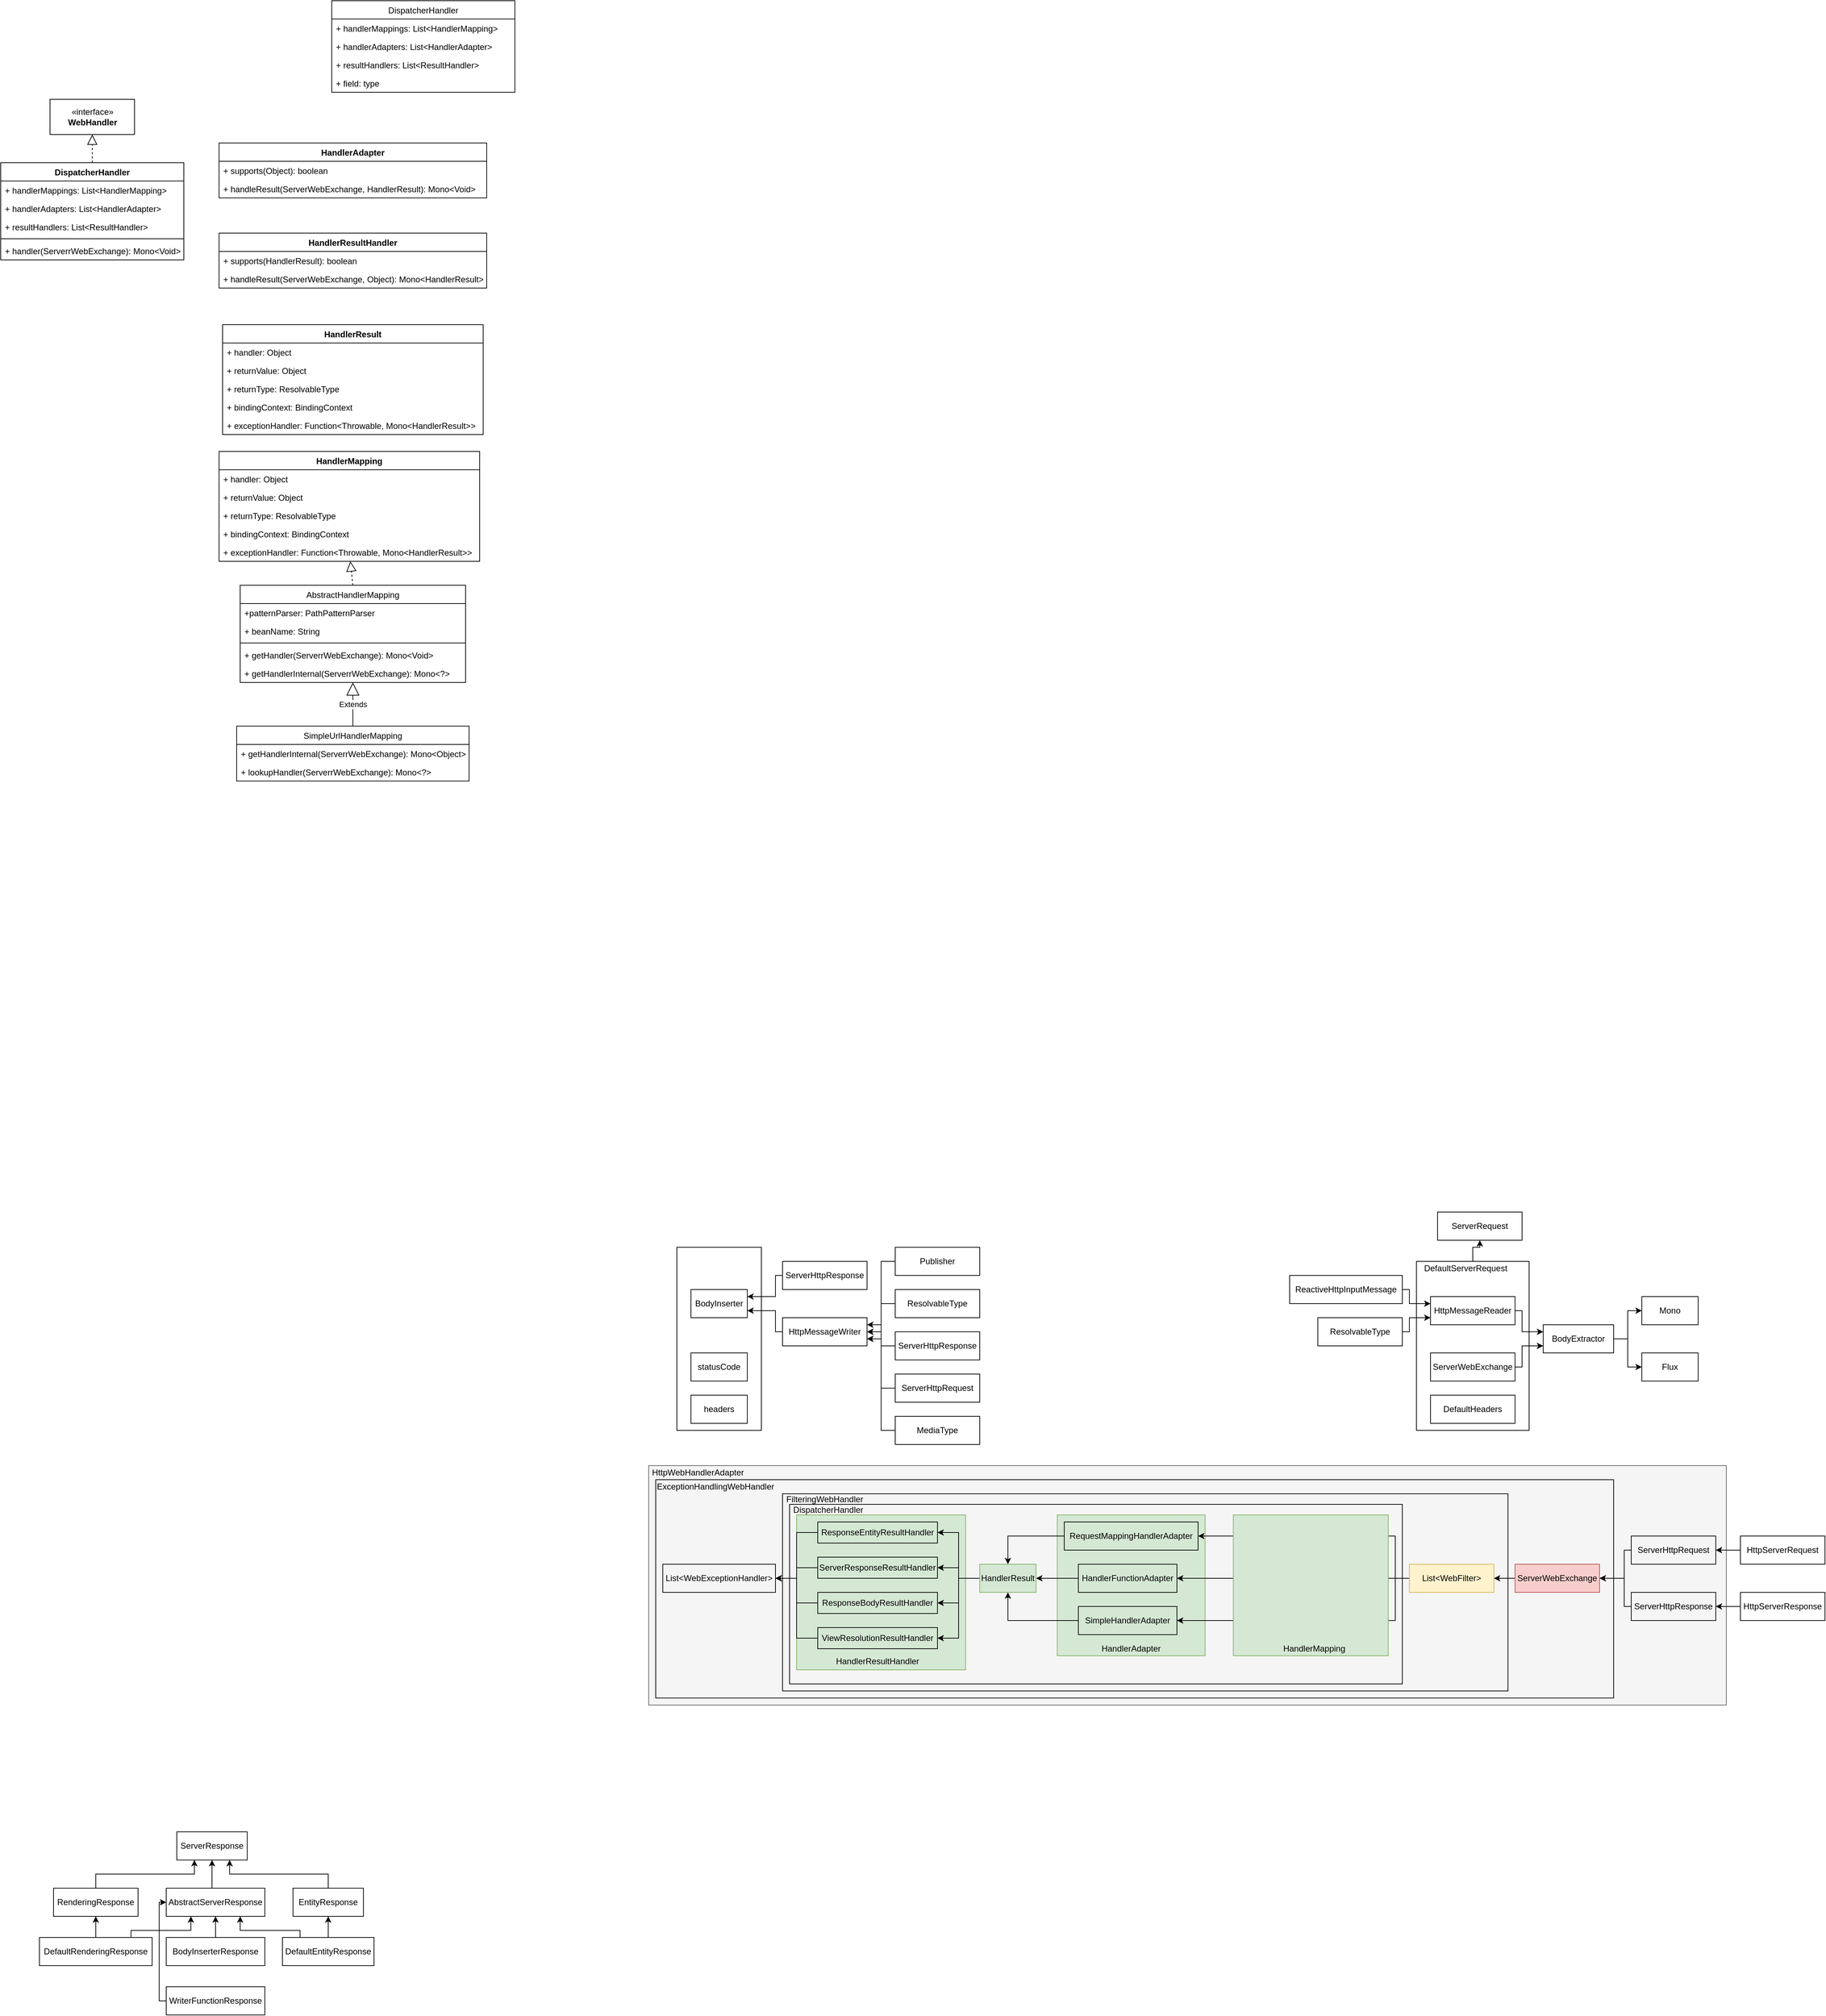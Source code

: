 <mxfile version="15.8.7" type="device"><diagram id="VMyjVw612A8Bvb3C5GkQ" name="Page-1"><mxGraphModel dx="1507" dy="1133" grid="1" gridSize="10" guides="1" tooltips="1" connect="1" arrows="1" fold="1" page="0" pageScale="1" pageWidth="850" pageHeight="1100" math="0" shadow="0"><root><mxCell id="0"/><mxCell id="1" parent="0"/><mxCell id="Y-yXjB6qvtjr0mv36Pt8-266" value="" style="rounded=0;whiteSpace=wrap;html=1;fillColor=#f5f5f5;fontColor=#333333;strokeColor=#666666;" parent="1" vertex="1"><mxGeometry x="1000" y="2350" width="1530" height="340" as="geometry"/></mxCell><mxCell id="Y-yXjB6qvtjr0mv36Pt8-271" value="" style="rounded=0;whiteSpace=wrap;html=1;fillColor=none;gradientColor=none;" parent="1" vertex="1"><mxGeometry x="1010" y="2370" width="1360" height="310" as="geometry"/></mxCell><mxCell id="Y-yXjB6qvtjr0mv36Pt8-245" value="" style="rounded=0;whiteSpace=wrap;html=1;fillColor=none;gradientColor=none;" parent="1" vertex="1"><mxGeometry x="1190" y="2390" width="1030" height="280" as="geometry"/></mxCell><mxCell id="Y-yXjB6qvtjr0mv36Pt8-234" value="" style="rounded=0;whiteSpace=wrap;html=1;fillColor=none;gradientColor=none;" parent="1" vertex="1"><mxGeometry x="1200" y="2405" width="870" height="255" as="geometry"/></mxCell><mxCell id="Y-yXjB6qvtjr0mv36Pt8-306" value="" style="rounded=0;whiteSpace=wrap;html=1;fillColor=#d5e8d4;strokeColor=#82b366;" parent="1" vertex="1"><mxGeometry x="1210" y="2420" width="240" height="220" as="geometry"/></mxCell><mxCell id="Y-yXjB6qvtjr0mv36Pt8-289" value="" style="rounded=0;whiteSpace=wrap;html=1;fillColor=#d5e8d4;strokeColor=#82b366;" parent="1" vertex="1"><mxGeometry x="1580" y="2420" width="210" height="200" as="geometry"/></mxCell><mxCell id="Y-yXjB6qvtjr0mv36Pt8-151" value="" style="edgeStyle=orthogonalEdgeStyle;rounded=0;orthogonalLoop=1;jettySize=auto;html=1;" parent="1" source="Y-yXjB6qvtjr0mv36Pt8-147" target="Y-yXjB6qvtjr0mv36Pt8-41" edge="1"><mxGeometry relative="1" as="geometry"/></mxCell><mxCell id="Y-yXjB6qvtjr0mv36Pt8-147" value="" style="rounded=0;whiteSpace=wrap;html=1;fillColor=none;gradientColor=none;" parent="1" vertex="1"><mxGeometry x="2090" y="2060" width="160" height="240" as="geometry"/></mxCell><mxCell id="9eblVSmWy9EhVJES_OCX-1" value="DispatcherHandler" style="swimlane;fontStyle=0;childLayout=stackLayout;horizontal=1;startSize=26;fillColor=none;horizontalStack=0;resizeParent=1;resizeParentMax=0;resizeLast=0;collapsible=1;marginBottom=0;" parent="1" vertex="1"><mxGeometry x="550" y="270" width="260" height="130" as="geometry"><mxRectangle x="300" y="290" width="90" height="26" as="alternateBounds"/></mxGeometry></mxCell><mxCell id="9eblVSmWy9EhVJES_OCX-2" value="+ handlerMappings: List&lt;HandlerMapping&gt;" style="text;strokeColor=none;fillColor=none;align=left;verticalAlign=top;spacingLeft=4;spacingRight=4;overflow=hidden;rotatable=0;points=[[0,0.5],[1,0.5]];portConstraint=eastwest;" parent="9eblVSmWy9EhVJES_OCX-1" vertex="1"><mxGeometry y="26" width="260" height="26" as="geometry"/></mxCell><mxCell id="9eblVSmWy9EhVJES_OCX-3" value="+ handlerAdapters: List&lt;HandlerAdapter&gt;" style="text;strokeColor=none;fillColor=none;align=left;verticalAlign=top;spacingLeft=4;spacingRight=4;overflow=hidden;rotatable=0;points=[[0,0.5],[1,0.5]];portConstraint=eastwest;" parent="9eblVSmWy9EhVJES_OCX-1" vertex="1"><mxGeometry y="52" width="260" height="26" as="geometry"/></mxCell><mxCell id="9eblVSmWy9EhVJES_OCX-4" value="+ resultHandlers: List&lt;ResultHandler&gt;" style="text;strokeColor=none;fillColor=none;align=left;verticalAlign=top;spacingLeft=4;spacingRight=4;overflow=hidden;rotatable=0;points=[[0,0.5],[1,0.5]];portConstraint=eastwest;" parent="9eblVSmWy9EhVJES_OCX-1" vertex="1"><mxGeometry y="78" width="260" height="26" as="geometry"/></mxCell><mxCell id="9eblVSmWy9EhVJES_OCX-6" value="+ field: type" style="text;strokeColor=none;fillColor=none;align=left;verticalAlign=top;spacingLeft=4;spacingRight=4;overflow=hidden;rotatable=0;points=[[0,0.5],[1,0.5]];portConstraint=eastwest;" parent="9eblVSmWy9EhVJES_OCX-1" vertex="1"><mxGeometry y="104" width="260" height="26" as="geometry"/></mxCell><mxCell id="9eblVSmWy9EhVJES_OCX-7" value="DispatcherHandler" style="swimlane;fontStyle=1;align=center;verticalAlign=top;childLayout=stackLayout;horizontal=1;startSize=26;horizontalStack=0;resizeParent=1;resizeParentMax=0;resizeLast=0;collapsible=1;marginBottom=0;" parent="1" vertex="1"><mxGeometry x="80" y="500" width="260" height="138" as="geometry"/></mxCell><mxCell id="9eblVSmWy9EhVJES_OCX-8" value="+ handlerMappings: List&lt;HandlerMapping&gt;" style="text;strokeColor=none;fillColor=none;align=left;verticalAlign=top;spacingLeft=4;spacingRight=4;overflow=hidden;rotatable=0;points=[[0,0.5],[1,0.5]];portConstraint=eastwest;" parent="9eblVSmWy9EhVJES_OCX-7" vertex="1"><mxGeometry y="26" width="260" height="26" as="geometry"/></mxCell><mxCell id="9eblVSmWy9EhVJES_OCX-13" value="+ handlerAdapters: List&lt;HandlerAdapter&gt;" style="text;strokeColor=none;fillColor=none;align=left;verticalAlign=top;spacingLeft=4;spacingRight=4;overflow=hidden;rotatable=0;points=[[0,0.5],[1,0.5]];portConstraint=eastwest;" parent="9eblVSmWy9EhVJES_OCX-7" vertex="1"><mxGeometry y="52" width="260" height="26" as="geometry"/></mxCell><mxCell id="9eblVSmWy9EhVJES_OCX-12" value="+ resultHandlers: List&lt;ResultHandler&gt;" style="text;strokeColor=none;fillColor=none;align=left;verticalAlign=top;spacingLeft=4;spacingRight=4;overflow=hidden;rotatable=0;points=[[0,0.5],[1,0.5]];portConstraint=eastwest;" parent="9eblVSmWy9EhVJES_OCX-7" vertex="1"><mxGeometry y="78" width="260" height="26" as="geometry"/></mxCell><mxCell id="9eblVSmWy9EhVJES_OCX-9" value="" style="line;strokeWidth=1;fillColor=none;align=left;verticalAlign=middle;spacingTop=-1;spacingLeft=3;spacingRight=3;rotatable=0;labelPosition=right;points=[];portConstraint=eastwest;" parent="9eblVSmWy9EhVJES_OCX-7" vertex="1"><mxGeometry y="104" width="260" height="8" as="geometry"/></mxCell><mxCell id="9eblVSmWy9EhVJES_OCX-10" value="+ handler(ServerrWebExchange): Mono&lt;Void&gt;" style="text;strokeColor=none;fillColor=none;align=left;verticalAlign=top;spacingLeft=4;spacingRight=4;overflow=hidden;rotatable=0;points=[[0,0.5],[1,0.5]];portConstraint=eastwest;" parent="9eblVSmWy9EhVJES_OCX-7" vertex="1"><mxGeometry y="112" width="260" height="26" as="geometry"/></mxCell><mxCell id="9eblVSmWy9EhVJES_OCX-15" value="«interface»&lt;br&gt;&lt;b&gt;WebHandler&lt;/b&gt;" style="html=1;" parent="1" vertex="1"><mxGeometry x="150" y="410" width="120" height="50" as="geometry"/></mxCell><mxCell id="9eblVSmWy9EhVJES_OCX-20" value="" style="endArrow=block;dashed=1;endFill=0;endSize=12;html=1;rounded=0;entryX=0.5;entryY=1;entryDx=0;entryDy=0;" parent="1" source="9eblVSmWy9EhVJES_OCX-7" target="9eblVSmWy9EhVJES_OCX-15" edge="1"><mxGeometry width="160" relative="1" as="geometry"><mxPoint x="310" y="520" as="sourcePoint"/><mxPoint x="470" y="520" as="targetPoint"/></mxGeometry></mxCell><mxCell id="Y-yXjB6qvtjr0mv36Pt8-1" value="HandlerResultHandler" style="swimlane;fontStyle=1;align=center;verticalAlign=top;childLayout=stackLayout;horizontal=1;startSize=26;horizontalStack=0;resizeParent=1;resizeParentMax=0;resizeLast=0;collapsible=1;marginBottom=0;" parent="1" vertex="1"><mxGeometry x="390" y="600" width="380" height="78" as="geometry"/></mxCell><mxCell id="Y-yXjB6qvtjr0mv36Pt8-4" value="+ supports(HandlerResult): boolean" style="text;strokeColor=none;fillColor=none;align=left;verticalAlign=top;spacingLeft=4;spacingRight=4;overflow=hidden;rotatable=0;points=[[0,0.5],[1,0.5]];portConstraint=eastwest;" parent="Y-yXjB6qvtjr0mv36Pt8-1" vertex="1"><mxGeometry y="26" width="380" height="26" as="geometry"/></mxCell><mxCell id="Y-yXjB6qvtjr0mv36Pt8-5" value="+ handleResult(ServerWebExchange, Object): Mono&lt;HandlerResult&gt;" style="text;strokeColor=none;fillColor=none;align=left;verticalAlign=top;spacingLeft=4;spacingRight=4;overflow=hidden;rotatable=0;points=[[0,0.5],[1,0.5]];portConstraint=eastwest;" parent="Y-yXjB6qvtjr0mv36Pt8-1" vertex="1"><mxGeometry y="52" width="380" height="26" as="geometry"/></mxCell><mxCell id="Y-yXjB6qvtjr0mv36Pt8-6" value="HandlerAdapter" style="swimlane;fontStyle=1;align=center;verticalAlign=top;childLayout=stackLayout;horizontal=1;startSize=26;horizontalStack=0;resizeParent=1;resizeParentMax=0;resizeLast=0;collapsible=1;marginBottom=0;" parent="1" vertex="1"><mxGeometry x="390" y="472" width="380" height="78" as="geometry"/></mxCell><mxCell id="Y-yXjB6qvtjr0mv36Pt8-7" value="+ supports(Object): boolean" style="text;strokeColor=none;fillColor=none;align=left;verticalAlign=top;spacingLeft=4;spacingRight=4;overflow=hidden;rotatable=0;points=[[0,0.5],[1,0.5]];portConstraint=eastwest;" parent="Y-yXjB6qvtjr0mv36Pt8-6" vertex="1"><mxGeometry y="26" width="380" height="26" as="geometry"/></mxCell><mxCell id="Y-yXjB6qvtjr0mv36Pt8-8" value="+ handleResult(ServerWebExchange, HandlerResult): Mono&lt;Void&gt;" style="text;strokeColor=none;fillColor=none;align=left;verticalAlign=top;spacingLeft=4;spacingRight=4;overflow=hidden;rotatable=0;points=[[0,0.5],[1,0.5]];portConstraint=eastwest;" parent="Y-yXjB6qvtjr0mv36Pt8-6" vertex="1"><mxGeometry y="52" width="380" height="26" as="geometry"/></mxCell><mxCell id="Y-yXjB6qvtjr0mv36Pt8-9" value="HandlerResult" style="swimlane;fontStyle=1;childLayout=stackLayout;horizontal=1;startSize=26;fillColor=none;horizontalStack=0;resizeParent=1;resizeParentMax=0;resizeLast=0;collapsible=1;marginBottom=0;" parent="1" vertex="1"><mxGeometry x="395" y="730" width="370" height="156" as="geometry"/></mxCell><mxCell id="Y-yXjB6qvtjr0mv36Pt8-10" value="+ handler: Object" style="text;strokeColor=none;fillColor=none;align=left;verticalAlign=top;spacingLeft=4;spacingRight=4;overflow=hidden;rotatable=0;points=[[0,0.5],[1,0.5]];portConstraint=eastwest;" parent="Y-yXjB6qvtjr0mv36Pt8-9" vertex="1"><mxGeometry y="26" width="370" height="26" as="geometry"/></mxCell><mxCell id="Y-yXjB6qvtjr0mv36Pt8-11" value="+ returnValue: Object" style="text;strokeColor=none;fillColor=none;align=left;verticalAlign=top;spacingLeft=4;spacingRight=4;overflow=hidden;rotatable=0;points=[[0,0.5],[1,0.5]];portConstraint=eastwest;" parent="Y-yXjB6qvtjr0mv36Pt8-9" vertex="1"><mxGeometry y="52" width="370" height="26" as="geometry"/></mxCell><mxCell id="Y-yXjB6qvtjr0mv36Pt8-12" value="+ returnType: ResolvableType" style="text;strokeColor=none;fillColor=none;align=left;verticalAlign=top;spacingLeft=4;spacingRight=4;overflow=hidden;rotatable=0;points=[[0,0.5],[1,0.5]];portConstraint=eastwest;" parent="Y-yXjB6qvtjr0mv36Pt8-9" vertex="1"><mxGeometry y="78" width="370" height="26" as="geometry"/></mxCell><mxCell id="Y-yXjB6qvtjr0mv36Pt8-13" value="+ bindingContext: BindingContext" style="text;strokeColor=none;fillColor=none;align=left;verticalAlign=top;spacingLeft=4;spacingRight=4;overflow=hidden;rotatable=0;points=[[0,0.5],[1,0.5]];portConstraint=eastwest;" parent="Y-yXjB6qvtjr0mv36Pt8-9" vertex="1"><mxGeometry y="104" width="370" height="26" as="geometry"/></mxCell><mxCell id="Y-yXjB6qvtjr0mv36Pt8-14" value="+ exceptionHandler: Function&lt;Throwable, Mono&lt;HandlerResult&gt;&gt;" style="text;strokeColor=none;fillColor=none;align=left;verticalAlign=top;spacingLeft=4;spacingRight=4;overflow=hidden;rotatable=0;points=[[0,0.5],[1,0.5]];portConstraint=eastwest;" parent="Y-yXjB6qvtjr0mv36Pt8-9" vertex="1"><mxGeometry y="130" width="370" height="26" as="geometry"/></mxCell><mxCell id="Y-yXjB6qvtjr0mv36Pt8-15" value="AbstractHandlerMapping" style="swimlane;fontStyle=0;align=center;verticalAlign=top;childLayout=stackLayout;horizontal=1;startSize=26;horizontalStack=0;resizeParent=1;resizeParentMax=0;resizeLast=0;collapsible=1;marginBottom=0;" parent="1" vertex="1"><mxGeometry x="420" y="1100" width="320" height="138" as="geometry"/></mxCell><mxCell id="Y-yXjB6qvtjr0mv36Pt8-16" value="+patternParser: PathPatternParser " style="text;strokeColor=none;fillColor=none;align=left;verticalAlign=top;spacingLeft=4;spacingRight=4;overflow=hidden;rotatable=0;points=[[0,0.5],[1,0.5]];portConstraint=eastwest;" parent="Y-yXjB6qvtjr0mv36Pt8-15" vertex="1"><mxGeometry y="26" width="320" height="26" as="geometry"/></mxCell><mxCell id="Y-yXjB6qvtjr0mv36Pt8-17" value="+ beanName: String" style="text;strokeColor=none;fillColor=none;align=left;verticalAlign=top;spacingLeft=4;spacingRight=4;overflow=hidden;rotatable=0;points=[[0,0.5],[1,0.5]];portConstraint=eastwest;" parent="Y-yXjB6qvtjr0mv36Pt8-15" vertex="1"><mxGeometry y="52" width="320" height="26" as="geometry"/></mxCell><mxCell id="Y-yXjB6qvtjr0mv36Pt8-19" value="" style="line;strokeWidth=1;fillColor=none;align=left;verticalAlign=middle;spacingTop=-1;spacingLeft=3;spacingRight=3;rotatable=0;labelPosition=right;points=[];portConstraint=eastwest;" parent="Y-yXjB6qvtjr0mv36Pt8-15" vertex="1"><mxGeometry y="78" width="320" height="8" as="geometry"/></mxCell><mxCell id="Y-yXjB6qvtjr0mv36Pt8-20" value="+ getHandler(ServerrWebExchange): Mono&lt;Void&gt;" style="text;strokeColor=none;fillColor=none;align=left;verticalAlign=top;spacingLeft=4;spacingRight=4;overflow=hidden;rotatable=0;points=[[0,0.5],[1,0.5]];portConstraint=eastwest;" parent="Y-yXjB6qvtjr0mv36Pt8-15" vertex="1"><mxGeometry y="86" width="320" height="26" as="geometry"/></mxCell><mxCell id="Y-yXjB6qvtjr0mv36Pt8-29" value="+ getHandlerInternal(ServerrWebExchange): Mono&lt;?&gt;" style="text;strokeColor=none;fillColor=none;align=left;verticalAlign=top;spacingLeft=4;spacingRight=4;overflow=hidden;rotatable=0;points=[[0,0.5],[1,0.5]];portConstraint=eastwest;" parent="Y-yXjB6qvtjr0mv36Pt8-15" vertex="1"><mxGeometry y="112" width="320" height="26" as="geometry"/></mxCell><mxCell id="Y-yXjB6qvtjr0mv36Pt8-21" value="HandlerMapping" style="swimlane;fontStyle=1;childLayout=stackLayout;horizontal=1;startSize=26;fillColor=none;horizontalStack=0;resizeParent=1;resizeParentMax=0;resizeLast=0;collapsible=1;marginBottom=0;" parent="1" vertex="1"><mxGeometry x="390" y="910" width="370" height="156" as="geometry"/></mxCell><mxCell id="Y-yXjB6qvtjr0mv36Pt8-22" value="+ handler: Object" style="text;strokeColor=none;fillColor=none;align=left;verticalAlign=top;spacingLeft=4;spacingRight=4;overflow=hidden;rotatable=0;points=[[0,0.5],[1,0.5]];portConstraint=eastwest;" parent="Y-yXjB6qvtjr0mv36Pt8-21" vertex="1"><mxGeometry y="26" width="370" height="26" as="geometry"/></mxCell><mxCell id="Y-yXjB6qvtjr0mv36Pt8-23" value="+ returnValue: Object" style="text;strokeColor=none;fillColor=none;align=left;verticalAlign=top;spacingLeft=4;spacingRight=4;overflow=hidden;rotatable=0;points=[[0,0.5],[1,0.5]];portConstraint=eastwest;" parent="Y-yXjB6qvtjr0mv36Pt8-21" vertex="1"><mxGeometry y="52" width="370" height="26" as="geometry"/></mxCell><mxCell id="Y-yXjB6qvtjr0mv36Pt8-24" value="+ returnType: ResolvableType" style="text;strokeColor=none;fillColor=none;align=left;verticalAlign=top;spacingLeft=4;spacingRight=4;overflow=hidden;rotatable=0;points=[[0,0.5],[1,0.5]];portConstraint=eastwest;" parent="Y-yXjB6qvtjr0mv36Pt8-21" vertex="1"><mxGeometry y="78" width="370" height="26" as="geometry"/></mxCell><mxCell id="Y-yXjB6qvtjr0mv36Pt8-25" value="+ bindingContext: BindingContext" style="text;strokeColor=none;fillColor=none;align=left;verticalAlign=top;spacingLeft=4;spacingRight=4;overflow=hidden;rotatable=0;points=[[0,0.5],[1,0.5]];portConstraint=eastwest;" parent="Y-yXjB6qvtjr0mv36Pt8-21" vertex="1"><mxGeometry y="104" width="370" height="26" as="geometry"/></mxCell><mxCell id="Y-yXjB6qvtjr0mv36Pt8-26" value="+ exceptionHandler: Function&lt;Throwable, Mono&lt;HandlerResult&gt;&gt;" style="text;strokeColor=none;fillColor=none;align=left;verticalAlign=top;spacingLeft=4;spacingRight=4;overflow=hidden;rotatable=0;points=[[0,0.5],[1,0.5]];portConstraint=eastwest;" parent="Y-yXjB6qvtjr0mv36Pt8-21" vertex="1"><mxGeometry y="130" width="370" height="26" as="geometry"/></mxCell><mxCell id="Y-yXjB6qvtjr0mv36Pt8-28" value="" style="endArrow=block;dashed=1;endFill=0;endSize=12;html=1;rounded=0;exitX=0.5;exitY=0;exitDx=0;exitDy=0;" parent="1" source="Y-yXjB6qvtjr0mv36Pt8-15" target="Y-yXjB6qvtjr0mv36Pt8-26" edge="1"><mxGeometry width="160" relative="1" as="geometry"><mxPoint x="340" y="930" as="sourcePoint"/><mxPoint x="560" y="1070" as="targetPoint"/></mxGeometry></mxCell><mxCell id="Y-yXjB6qvtjr0mv36Pt8-30" value="SimpleUrlHandlerMapping" style="swimlane;fontStyle=0;align=center;verticalAlign=top;childLayout=stackLayout;horizontal=1;startSize=26;horizontalStack=0;resizeParent=1;resizeParentMax=0;resizeLast=0;collapsible=1;marginBottom=0;" parent="1" vertex="1"><mxGeometry x="415" y="1300" width="330" height="78" as="geometry"/></mxCell><mxCell id="Y-yXjB6qvtjr0mv36Pt8-35" value="+ getHandlerInternal(ServerrWebExchange): Mono&lt;Object&gt;" style="text;strokeColor=none;fillColor=none;align=left;verticalAlign=top;spacingLeft=4;spacingRight=4;overflow=hidden;rotatable=0;points=[[0,0.5],[1,0.5]];portConstraint=eastwest;" parent="Y-yXjB6qvtjr0mv36Pt8-30" vertex="1"><mxGeometry y="26" width="330" height="26" as="geometry"/></mxCell><mxCell id="Y-yXjB6qvtjr0mv36Pt8-36" value="+ lookupHandler(ServerrWebExchange): Mono&lt;?&gt;" style="text;strokeColor=none;fillColor=none;align=left;verticalAlign=top;spacingLeft=4;spacingRight=4;overflow=hidden;rotatable=0;points=[[0,0.5],[1,0.5]];portConstraint=eastwest;" parent="Y-yXjB6qvtjr0mv36Pt8-30" vertex="1"><mxGeometry y="52" width="330" height="26" as="geometry"/></mxCell><mxCell id="Y-yXjB6qvtjr0mv36Pt8-38" value="Extends" style="endArrow=block;endSize=16;endFill=0;html=1;rounded=0;exitX=0.5;exitY=0;exitDx=0;exitDy=0;" parent="1" source="Y-yXjB6qvtjr0mv36Pt8-30" target="Y-yXjB6qvtjr0mv36Pt8-29" edge="1"><mxGeometry width="160" relative="1" as="geometry"><mxPoint x="540" y="1160" as="sourcePoint"/><mxPoint x="700" y="1160" as="targetPoint"/></mxGeometry></mxCell><mxCell id="Y-yXjB6qvtjr0mv36Pt8-99" style="edgeStyle=orthogonalEdgeStyle;rounded=0;orthogonalLoop=1;jettySize=auto;html=1;entryX=0;entryY=0.25;entryDx=0;entryDy=0;" parent="1" source="Y-yXjB6qvtjr0mv36Pt8-40" target="Y-yXjB6qvtjr0mv36Pt8-45" edge="1"><mxGeometry relative="1" as="geometry"><Array as="points"><mxPoint x="2240" y="2130"/><mxPoint x="2240" y="2160"/></Array></mxGeometry></mxCell><mxCell id="Y-yXjB6qvtjr0mv36Pt8-40" value="HttpMessageReader" style="rounded=0;whiteSpace=wrap;html=1;fillColor=none;gradientColor=none;" parent="1" vertex="1"><mxGeometry x="2110" y="2110" width="120" height="40" as="geometry"/></mxCell><mxCell id="Y-yXjB6qvtjr0mv36Pt8-41" value="ServerRequest" style="rounded=0;whiteSpace=wrap;html=1;fillColor=none;gradientColor=none;" parent="1" vertex="1"><mxGeometry x="2120" y="1990" width="120" height="40" as="geometry"/></mxCell><mxCell id="Y-yXjB6qvtjr0mv36Pt8-56" style="edgeStyle=orthogonalEdgeStyle;rounded=0;orthogonalLoop=1;jettySize=auto;html=1;entryX=0;entryY=0.5;entryDx=0;entryDy=0;" parent="1" source="Y-yXjB6qvtjr0mv36Pt8-45" target="Y-yXjB6qvtjr0mv36Pt8-54" edge="1"><mxGeometry relative="1" as="geometry"/></mxCell><mxCell id="Y-yXjB6qvtjr0mv36Pt8-57" style="edgeStyle=orthogonalEdgeStyle;rounded=0;orthogonalLoop=1;jettySize=auto;html=1;entryX=0;entryY=0.5;entryDx=0;entryDy=0;" parent="1" source="Y-yXjB6qvtjr0mv36Pt8-45" target="Y-yXjB6qvtjr0mv36Pt8-55" edge="1"><mxGeometry relative="1" as="geometry"/></mxCell><mxCell id="Y-yXjB6qvtjr0mv36Pt8-45" value="BodyExtractor" style="rounded=0;whiteSpace=wrap;html=1;fillColor=none;gradientColor=none;" parent="1" vertex="1"><mxGeometry x="2270" y="2150" width="100" height="40" as="geometry"/></mxCell><mxCell id="Y-yXjB6qvtjr0mv36Pt8-54" value="Mono" style="rounded=0;whiteSpace=wrap;html=1;fillColor=none;gradientColor=none;" parent="1" vertex="1"><mxGeometry x="2410" y="2110" width="80" height="40" as="geometry"/></mxCell><mxCell id="Y-yXjB6qvtjr0mv36Pt8-55" value="Flux" style="rounded=0;whiteSpace=wrap;html=1;fillColor=none;gradientColor=none;" parent="1" vertex="1"><mxGeometry x="2410" y="2190" width="80" height="40" as="geometry"/></mxCell><mxCell id="Y-yXjB6qvtjr0mv36Pt8-62" value="statusCode" style="rounded=0;whiteSpace=wrap;html=1;fillColor=none;gradientColor=none;" parent="1" vertex="1"><mxGeometry x="1060" y="2190" width="80" height="40" as="geometry"/></mxCell><mxCell id="Y-yXjB6qvtjr0mv36Pt8-63" value="headers" style="rounded=0;whiteSpace=wrap;html=1;fillColor=none;gradientColor=none;" parent="1" vertex="1"><mxGeometry x="1060" y="2250" width="80" height="40" as="geometry"/></mxCell><mxCell id="Y-yXjB6qvtjr0mv36Pt8-64" value="BodyInserter" style="rounded=0;whiteSpace=wrap;html=1;fillColor=none;gradientColor=none;" parent="1" vertex="1"><mxGeometry x="1060" y="2100" width="80" height="40" as="geometry"/></mxCell><mxCell id="Y-yXjB6qvtjr0mv36Pt8-69" style="edgeStyle=orthogonalEdgeStyle;rounded=0;orthogonalLoop=1;jettySize=auto;html=1;entryX=1;entryY=0.25;entryDx=0;entryDy=0;" parent="1" source="Y-yXjB6qvtjr0mv36Pt8-66" target="Y-yXjB6qvtjr0mv36Pt8-64" edge="1"><mxGeometry relative="1" as="geometry"><Array as="points"><mxPoint x="1180" y="2080"/><mxPoint x="1180" y="2110"/></Array></mxGeometry></mxCell><mxCell id="Y-yXjB6qvtjr0mv36Pt8-66" value="ServerHttpResponse" style="rounded=0;whiteSpace=wrap;html=1;fillColor=none;gradientColor=none;" parent="1" vertex="1"><mxGeometry x="1190" y="2060" width="120" height="40" as="geometry"/></mxCell><mxCell id="Y-yXjB6qvtjr0mv36Pt8-83" style="edgeStyle=orthogonalEdgeStyle;rounded=0;orthogonalLoop=1;jettySize=auto;html=1;entryX=1;entryY=0.75;entryDx=0;entryDy=0;" parent="1" source="Y-yXjB6qvtjr0mv36Pt8-78" target="Y-yXjB6qvtjr0mv36Pt8-64" edge="1"><mxGeometry relative="1" as="geometry"><Array as="points"><mxPoint x="1180" y="2160"/><mxPoint x="1180" y="2130"/></Array></mxGeometry></mxCell><mxCell id="Y-yXjB6qvtjr0mv36Pt8-78" value="HttpMessageWriter" style="rounded=0;whiteSpace=wrap;html=1;fillColor=none;gradientColor=none;" parent="1" vertex="1"><mxGeometry x="1190" y="2140" width="120" height="40" as="geometry"/></mxCell><mxCell id="Y-yXjB6qvtjr0mv36Pt8-81" style="edgeStyle=orthogonalEdgeStyle;rounded=0;orthogonalLoop=1;jettySize=auto;html=1;entryX=0;entryY=0.25;entryDx=0;entryDy=0;" parent="1" source="Y-yXjB6qvtjr0mv36Pt8-79" target="Y-yXjB6qvtjr0mv36Pt8-40" edge="1"><mxGeometry relative="1" as="geometry"><Array as="points"><mxPoint x="2080" y="2100"/><mxPoint x="2080" y="2120"/></Array></mxGeometry></mxCell><mxCell id="Y-yXjB6qvtjr0mv36Pt8-79" value="ReactiveHttpInputMessage" style="rounded=0;whiteSpace=wrap;html=1;fillColor=none;gradientColor=none;" parent="1" vertex="1"><mxGeometry x="1910" y="2080" width="160" height="40" as="geometry"/></mxCell><mxCell id="Y-yXjB6qvtjr0mv36Pt8-82" style="edgeStyle=orthogonalEdgeStyle;rounded=0;orthogonalLoop=1;jettySize=auto;html=1;entryX=0;entryY=0.75;entryDx=0;entryDy=0;" parent="1" source="Y-yXjB6qvtjr0mv36Pt8-80" target="Y-yXjB6qvtjr0mv36Pt8-40" edge="1"><mxGeometry relative="1" as="geometry"><Array as="points"><mxPoint x="2080" y="2160"/><mxPoint x="2080" y="2140"/></Array></mxGeometry></mxCell><mxCell id="Y-yXjB6qvtjr0mv36Pt8-80" value="ResolvableType" style="rounded=0;whiteSpace=wrap;html=1;fillColor=none;gradientColor=none;" parent="1" vertex="1"><mxGeometry x="1950" y="2140" width="120" height="40" as="geometry"/></mxCell><mxCell id="Y-yXjB6qvtjr0mv36Pt8-93" value="" style="edgeStyle=orthogonalEdgeStyle;rounded=0;orthogonalLoop=1;jettySize=auto;html=1;" parent="1" source="Y-yXjB6qvtjr0mv36Pt8-84" target="Y-yXjB6qvtjr0mv36Pt8-78" edge="1"><mxGeometry relative="1" as="geometry"/></mxCell><mxCell id="Y-yXjB6qvtjr0mv36Pt8-84" value="ResolvableType" style="rounded=0;whiteSpace=wrap;html=1;fillColor=none;gradientColor=none;" parent="1" vertex="1"><mxGeometry x="1350" y="2100" width="120" height="40" as="geometry"/></mxCell><mxCell id="Y-yXjB6qvtjr0mv36Pt8-96" style="edgeStyle=orthogonalEdgeStyle;rounded=0;orthogonalLoop=1;jettySize=auto;html=1;entryX=1;entryY=0.75;entryDx=0;entryDy=0;" parent="1" source="Y-yXjB6qvtjr0mv36Pt8-85" target="Y-yXjB6qvtjr0mv36Pt8-78" edge="1"><mxGeometry relative="1" as="geometry"/></mxCell><mxCell id="Y-yXjB6qvtjr0mv36Pt8-85" value="MediaType" style="rounded=0;whiteSpace=wrap;html=1;fillColor=none;gradientColor=none;" parent="1" vertex="1"><mxGeometry x="1350" y="2280" width="120" height="40" as="geometry"/></mxCell><mxCell id="Y-yXjB6qvtjr0mv36Pt8-92" style="edgeStyle=orthogonalEdgeStyle;rounded=0;orthogonalLoop=1;jettySize=auto;html=1;entryX=1;entryY=0.25;entryDx=0;entryDy=0;" parent="1" source="Y-yXjB6qvtjr0mv36Pt8-87" target="Y-yXjB6qvtjr0mv36Pt8-78" edge="1"><mxGeometry relative="1" as="geometry"/></mxCell><mxCell id="Y-yXjB6qvtjr0mv36Pt8-87" value="Publisher" style="rounded=0;whiteSpace=wrap;html=1;fillColor=none;gradientColor=none;" parent="1" vertex="1"><mxGeometry x="1350" y="2040" width="120" height="40" as="geometry"/></mxCell><mxCell id="Y-yXjB6qvtjr0mv36Pt8-94" style="edgeStyle=orthogonalEdgeStyle;rounded=0;orthogonalLoop=1;jettySize=auto;html=1;entryX=1;entryY=0.5;entryDx=0;entryDy=0;" parent="1" source="Y-yXjB6qvtjr0mv36Pt8-88" target="Y-yXjB6qvtjr0mv36Pt8-78" edge="1"><mxGeometry relative="1" as="geometry"/></mxCell><mxCell id="Y-yXjB6qvtjr0mv36Pt8-88" value="ServerHttpResponse" style="rounded=0;whiteSpace=wrap;html=1;fillColor=none;gradientColor=none;" parent="1" vertex="1"><mxGeometry x="1350" y="2160" width="120" height="40" as="geometry"/></mxCell><mxCell id="Y-yXjB6qvtjr0mv36Pt8-95" style="edgeStyle=orthogonalEdgeStyle;rounded=0;orthogonalLoop=1;jettySize=auto;html=1;entryX=1;entryY=0.75;entryDx=0;entryDy=0;" parent="1" source="Y-yXjB6qvtjr0mv36Pt8-89" target="Y-yXjB6qvtjr0mv36Pt8-78" edge="1"><mxGeometry relative="1" as="geometry"/></mxCell><mxCell id="Y-yXjB6qvtjr0mv36Pt8-89" value="ServerHttpRequest" style="rounded=0;whiteSpace=wrap;html=1;fillColor=none;gradientColor=none;" parent="1" vertex="1"><mxGeometry x="1350" y="2220" width="120" height="40" as="geometry"/></mxCell><mxCell id="Y-yXjB6qvtjr0mv36Pt8-97" value="ServerResponse" style="rounded=0;whiteSpace=wrap;html=1;fillColor=none;gradientColor=none;" parent="1" vertex="1"><mxGeometry x="330" y="2870" width="100" height="40" as="geometry"/></mxCell><mxCell id="Y-yXjB6qvtjr0mv36Pt8-100" style="edgeStyle=orthogonalEdgeStyle;rounded=0;orthogonalLoop=1;jettySize=auto;html=1;entryX=0;entryY=0.75;entryDx=0;entryDy=0;" parent="1" source="Y-yXjB6qvtjr0mv36Pt8-98" target="Y-yXjB6qvtjr0mv36Pt8-45" edge="1"><mxGeometry relative="1" as="geometry"><Array as="points"><mxPoint x="2240" y="2210"/><mxPoint x="2240" y="2180"/></Array></mxGeometry></mxCell><mxCell id="Y-yXjB6qvtjr0mv36Pt8-98" value="ServerWebExchange" style="rounded=0;whiteSpace=wrap;html=1;fillColor=none;gradientColor=none;" parent="1" vertex="1"><mxGeometry x="2110" y="2190" width="120" height="40" as="geometry"/></mxCell><mxCell id="Y-yXjB6qvtjr0mv36Pt8-149" value="DefaultHeaders" style="rounded=0;whiteSpace=wrap;html=1;fillColor=none;gradientColor=none;" parent="1" vertex="1"><mxGeometry x="2110" y="2250" width="120" height="40" as="geometry"/></mxCell><mxCell id="Y-yXjB6qvtjr0mv36Pt8-150" value="DefaultServerRequest" style="text;html=1;strokeColor=none;fillColor=none;align=center;verticalAlign=middle;whiteSpace=wrap;rounded=0;" parent="1" vertex="1"><mxGeometry x="2100" y="2060" width="120" height="20" as="geometry"/></mxCell><mxCell id="Y-yXjB6qvtjr0mv36Pt8-152" value="" style="rounded=0;whiteSpace=wrap;html=1;fillColor=none;gradientColor=none;" parent="1" vertex="1"><mxGeometry x="1040" y="2040" width="120" height="260" as="geometry"/></mxCell><mxCell id="Y-yXjB6qvtjr0mv36Pt8-156" value="" style="edgeStyle=orthogonalEdgeStyle;rounded=0;orthogonalLoop=1;jettySize=auto;html=1;entryX=0.5;entryY=1;entryDx=0;entryDy=0;" parent="1" source="Y-yXjB6qvtjr0mv36Pt8-155" target="Y-yXjB6qvtjr0mv36Pt8-97" edge="1"><mxGeometry relative="1" as="geometry"><Array as="points"><mxPoint x="380" y="2920"/><mxPoint x="380" y="2920"/></Array></mxGeometry></mxCell><mxCell id="Y-yXjB6qvtjr0mv36Pt8-155" value="AbstractServerResponse" style="rounded=0;whiteSpace=wrap;html=1;fillColor=none;gradientColor=none;" parent="1" vertex="1"><mxGeometry x="315" y="2950" width="140" height="40" as="geometry"/></mxCell><mxCell id="Y-yXjB6qvtjr0mv36Pt8-163" style="edgeStyle=orthogonalEdgeStyle;rounded=0;orthogonalLoop=1;jettySize=auto;html=1;entryX=0.75;entryY=1;entryDx=0;entryDy=0;" parent="1" source="Y-yXjB6qvtjr0mv36Pt8-157" target="Y-yXjB6qvtjr0mv36Pt8-97" edge="1"><mxGeometry relative="1" as="geometry"><Array as="points"><mxPoint x="545" y="2930"/><mxPoint x="405" y="2930"/></Array></mxGeometry></mxCell><mxCell id="Y-yXjB6qvtjr0mv36Pt8-157" value="EntityResponse" style="rounded=0;whiteSpace=wrap;html=1;fillColor=none;gradientColor=none;" parent="1" vertex="1"><mxGeometry x="495" y="2950" width="100" height="40" as="geometry"/></mxCell><mxCell id="Y-yXjB6qvtjr0mv36Pt8-165" value="" style="edgeStyle=orthogonalEdgeStyle;rounded=0;orthogonalLoop=1;jettySize=auto;html=1;" parent="1" source="Y-yXjB6qvtjr0mv36Pt8-158" target="Y-yXjB6qvtjr0mv36Pt8-157" edge="1"><mxGeometry relative="1" as="geometry"/></mxCell><mxCell id="Y-yXjB6qvtjr0mv36Pt8-166" style="edgeStyle=orthogonalEdgeStyle;rounded=0;orthogonalLoop=1;jettySize=auto;html=1;entryX=0.75;entryY=1;entryDx=0;entryDy=0;" parent="1" source="Y-yXjB6qvtjr0mv36Pt8-158" target="Y-yXjB6qvtjr0mv36Pt8-155" edge="1"><mxGeometry relative="1" as="geometry"><Array as="points"><mxPoint x="505" y="3010"/><mxPoint x="420" y="3010"/></Array></mxGeometry></mxCell><mxCell id="Y-yXjB6qvtjr0mv36Pt8-158" value="DefaultEntityResponse" style="rounded=0;whiteSpace=wrap;html=1;fillColor=none;gradientColor=none;" parent="1" vertex="1"><mxGeometry x="480" y="3020" width="130" height="40" as="geometry"/></mxCell><mxCell id="Y-yXjB6qvtjr0mv36Pt8-160" style="edgeStyle=orthogonalEdgeStyle;rounded=0;orthogonalLoop=1;jettySize=auto;html=1;entryX=0.25;entryY=1;entryDx=0;entryDy=0;" parent="1" source="Y-yXjB6qvtjr0mv36Pt8-159" target="Y-yXjB6qvtjr0mv36Pt8-97" edge="1"><mxGeometry relative="1" as="geometry"><Array as="points"><mxPoint x="215" y="2930"/><mxPoint x="355" y="2930"/></Array></mxGeometry></mxCell><mxCell id="Y-yXjB6qvtjr0mv36Pt8-159" value="RenderingResponse" style="rounded=0;whiteSpace=wrap;html=1;fillColor=none;gradientColor=none;" parent="1" vertex="1"><mxGeometry x="155" y="2950" width="120" height="40" as="geometry"/></mxCell><mxCell id="Y-yXjB6qvtjr0mv36Pt8-164" value="" style="edgeStyle=orthogonalEdgeStyle;rounded=0;orthogonalLoop=1;jettySize=auto;html=1;" parent="1" source="Y-yXjB6qvtjr0mv36Pt8-162" target="Y-yXjB6qvtjr0mv36Pt8-155" edge="1"><mxGeometry relative="1" as="geometry"/></mxCell><mxCell id="Y-yXjB6qvtjr0mv36Pt8-162" value="BodyInserterResponse" style="rounded=0;whiteSpace=wrap;html=1;fillColor=none;gradientColor=none;" parent="1" vertex="1"><mxGeometry x="315" y="3020" width="140" height="40" as="geometry"/></mxCell><mxCell id="Y-yXjB6qvtjr0mv36Pt8-168" value="" style="edgeStyle=orthogonalEdgeStyle;rounded=0;orthogonalLoop=1;jettySize=auto;html=1;" parent="1" source="Y-yXjB6qvtjr0mv36Pt8-167" target="Y-yXjB6qvtjr0mv36Pt8-159" edge="1"><mxGeometry relative="1" as="geometry"/></mxCell><mxCell id="Y-yXjB6qvtjr0mv36Pt8-169" style="edgeStyle=orthogonalEdgeStyle;rounded=0;orthogonalLoop=1;jettySize=auto;html=1;entryX=0.25;entryY=1;entryDx=0;entryDy=0;" parent="1" source="Y-yXjB6qvtjr0mv36Pt8-167" target="Y-yXjB6qvtjr0mv36Pt8-155" edge="1"><mxGeometry relative="1" as="geometry"><Array as="points"><mxPoint x="265" y="3010"/><mxPoint x="350" y="3010"/></Array></mxGeometry></mxCell><mxCell id="Y-yXjB6qvtjr0mv36Pt8-167" value="DefaultRenderingResponse" style="rounded=0;whiteSpace=wrap;html=1;fillColor=none;gradientColor=none;" parent="1" vertex="1"><mxGeometry x="135" y="3020" width="160" height="40" as="geometry"/></mxCell><mxCell id="Y-yXjB6qvtjr0mv36Pt8-171" style="edgeStyle=orthogonalEdgeStyle;rounded=0;orthogonalLoop=1;jettySize=auto;html=1;entryX=0;entryY=0.5;entryDx=0;entryDy=0;" parent="1" source="Y-yXjB6qvtjr0mv36Pt8-170" target="Y-yXjB6qvtjr0mv36Pt8-155" edge="1"><mxGeometry relative="1" as="geometry"><Array as="points"><mxPoint x="305" y="3110"/><mxPoint x="305" y="2970"/></Array></mxGeometry></mxCell><mxCell id="Y-yXjB6qvtjr0mv36Pt8-170" value="WriterFunctionResponse" style="rounded=0;whiteSpace=wrap;html=1;fillColor=none;gradientColor=none;" parent="1" vertex="1"><mxGeometry x="315" y="3090" width="140" height="40" as="geometry"/></mxCell><mxCell id="Y-yXjB6qvtjr0mv36Pt8-229" value="" style="edgeStyle=orthogonalEdgeStyle;rounded=0;orthogonalLoop=1;jettySize=auto;html=1;" parent="1" source="Y-yXjB6qvtjr0mv36Pt8-216" target="Y-yXjB6qvtjr0mv36Pt8-228" edge="1"><mxGeometry relative="1" as="geometry"/></mxCell><mxCell id="Y-yXjB6qvtjr0mv36Pt8-216" value="RequestMappingHandlerMapping" style="rounded=0;whiteSpace=wrap;html=1;fillColor=none;gradientColor=none;" parent="1" vertex="1"><mxGeometry x="1837.5" y="2430" width="202.5" height="40" as="geometry"/></mxCell><mxCell id="Y-yXjB6qvtjr0mv36Pt8-287" style="edgeStyle=orthogonalEdgeStyle;rounded=0;orthogonalLoop=1;jettySize=auto;html=1;" parent="1" source="Y-yXjB6qvtjr0mv36Pt8-220" target="Y-yXjB6qvtjr0mv36Pt8-259" edge="1"><mxGeometry relative="1" as="geometry"/></mxCell><mxCell id="Y-yXjB6qvtjr0mv36Pt8-220" value="SimpleUrlHandlerMapping" style="rounded=0;whiteSpace=wrap;html=1;fillColor=none;gradientColor=none;" parent="1" vertex="1"><mxGeometry x="1860" y="2550" width="160" height="40" as="geometry"/></mxCell><mxCell id="Y-yXjB6qvtjr0mv36Pt8-288" style="edgeStyle=orthogonalEdgeStyle;rounded=0;orthogonalLoop=1;jettySize=auto;html=1;" parent="1" source="Y-yXjB6qvtjr0mv36Pt8-223" target="Y-yXjB6qvtjr0mv36Pt8-258" edge="1"><mxGeometry relative="1" as="geometry"/></mxCell><mxCell id="Y-yXjB6qvtjr0mv36Pt8-223" value="RouterFunctionMapping" style="rounded=0;whiteSpace=wrap;html=1;fillColor=none;gradientColor=none;" parent="1" vertex="1"><mxGeometry x="1870" y="2490" width="140" height="40" as="geometry"/></mxCell><mxCell id="Y-yXjB6qvtjr0mv36Pt8-233" value="" style="edgeStyle=orthogonalEdgeStyle;rounded=0;orthogonalLoop=1;jettySize=auto;html=1;" parent="1" source="Y-yXjB6qvtjr0mv36Pt8-228" target="Y-yXjB6qvtjr0mv36Pt8-230" edge="1"><mxGeometry relative="1" as="geometry"/></mxCell><mxCell id="Y-yXjB6qvtjr0mv36Pt8-228" value="RequestMappingHandlerAdapter" style="rounded=0;whiteSpace=wrap;html=1;fillColor=none;gradientColor=none;" parent="1" vertex="1"><mxGeometry x="1590" y="2430" width="190" height="40" as="geometry"/></mxCell><mxCell id="Y-yXjB6qvtjr0mv36Pt8-295" style="edgeStyle=orthogonalEdgeStyle;rounded=0;orthogonalLoop=1;jettySize=auto;html=1;entryX=1;entryY=0.5;entryDx=0;entryDy=0;" parent="1" source="Y-yXjB6qvtjr0mv36Pt8-230" target="Y-yXjB6qvtjr0mv36Pt8-291" edge="1"><mxGeometry relative="1" as="geometry"/></mxCell><mxCell id="Y-yXjB6qvtjr0mv36Pt8-298" value="" style="edgeStyle=orthogonalEdgeStyle;rounded=0;orthogonalLoop=1;jettySize=auto;html=1;entryX=1;entryY=0.5;entryDx=0;entryDy=0;" parent="1" source="Y-yXjB6qvtjr0mv36Pt8-230" target="Y-yXjB6qvtjr0mv36Pt8-293" edge="1"><mxGeometry relative="1" as="geometry"/></mxCell><mxCell id="Y-yXjB6qvtjr0mv36Pt8-299" style="edgeStyle=orthogonalEdgeStyle;rounded=0;orthogonalLoop=1;jettySize=auto;html=1;entryX=1;entryY=0.5;entryDx=0;entryDy=0;" parent="1" source="Y-yXjB6qvtjr0mv36Pt8-230" target="Y-yXjB6qvtjr0mv36Pt8-292" edge="1"><mxGeometry relative="1" as="geometry"/></mxCell><mxCell id="Y-yXjB6qvtjr0mv36Pt8-301" style="edgeStyle=orthogonalEdgeStyle;rounded=0;orthogonalLoop=1;jettySize=auto;html=1;entryX=1;entryY=0.5;entryDx=0;entryDy=0;" parent="1" source="Y-yXjB6qvtjr0mv36Pt8-230" target="Y-yXjB6qvtjr0mv36Pt8-294" edge="1"><mxGeometry relative="1" as="geometry"/></mxCell><mxCell id="Y-yXjB6qvtjr0mv36Pt8-230" value="HandlerResult" style="rounded=0;whiteSpace=wrap;html=1;fillColor=#d5e8d4;strokeColor=#82b366;" parent="1" vertex="1"><mxGeometry x="1470" y="2490" width="80" height="40" as="geometry"/></mxCell><mxCell id="Y-yXjB6qvtjr0mv36Pt8-235" value="DispatcherHandler" style="text;html=1;strokeColor=none;fillColor=none;align=center;verticalAlign=middle;whiteSpace=wrap;rounded=0;" parent="1" vertex="1"><mxGeometry x="1200" y="2405" width="110" height="15" as="geometry"/></mxCell><mxCell id="Y-yXjB6qvtjr0mv36Pt8-242" style="edgeStyle=orthogonalEdgeStyle;rounded=0;orthogonalLoop=1;jettySize=auto;html=1;entryX=1;entryY=0.5;entryDx=0;entryDy=0;" parent="1" source="Y-yXjB6qvtjr0mv36Pt8-239" target="Y-yXjB6qvtjr0mv36Pt8-241" edge="1"><mxGeometry relative="1" as="geometry"><mxPoint x="2360" y="2510" as="targetPoint"/><Array as="points"><mxPoint x="2385" y="2470"/><mxPoint x="2385" y="2510"/></Array></mxGeometry></mxCell><mxCell id="Y-yXjB6qvtjr0mv36Pt8-239" value="ServerHttpRequest" style="rounded=0;whiteSpace=wrap;html=1;fillColor=none;gradientColor=none;" parent="1" vertex="1"><mxGeometry x="2395" y="2450" width="120" height="40" as="geometry"/></mxCell><mxCell id="Y-yXjB6qvtjr0mv36Pt8-243" style="edgeStyle=orthogonalEdgeStyle;rounded=0;orthogonalLoop=1;jettySize=auto;html=1;entryX=1;entryY=0.5;entryDx=0;entryDy=0;" parent="1" source="Y-yXjB6qvtjr0mv36Pt8-240" target="Y-yXjB6qvtjr0mv36Pt8-241" edge="1"><mxGeometry relative="1" as="geometry"><mxPoint x="2360" y="2510" as="targetPoint"/><Array as="points"><mxPoint x="2385" y="2550"/><mxPoint x="2385" y="2510"/></Array></mxGeometry></mxCell><mxCell id="Y-yXjB6qvtjr0mv36Pt8-240" value="ServerHttpResponse" style="rounded=0;whiteSpace=wrap;html=1;fillColor=none;gradientColor=none;" parent="1" vertex="1"><mxGeometry x="2395" y="2530" width="120" height="40" as="geometry"/></mxCell><mxCell id="Y-yXjB6qvtjr0mv36Pt8-279" style="edgeStyle=orthogonalEdgeStyle;rounded=0;orthogonalLoop=1;jettySize=auto;html=1;entryX=1;entryY=0.5;entryDx=0;entryDy=0;" parent="1" source="Y-yXjB6qvtjr0mv36Pt8-241" target="Y-yXjB6qvtjr0mv36Pt8-247" edge="1"><mxGeometry relative="1" as="geometry"/></mxCell><mxCell id="Y-yXjB6qvtjr0mv36Pt8-241" value="ServerWebExchange" style="rounded=0;whiteSpace=wrap;html=1;fillColor=#f8cecc;strokeColor=#b85450;" parent="1" vertex="1"><mxGeometry x="2230" y="2490" width="120" height="40" as="geometry"/></mxCell><mxCell id="Y-yXjB6qvtjr0mv36Pt8-277" style="edgeStyle=orthogonalEdgeStyle;rounded=0;orthogonalLoop=1;jettySize=auto;html=1;entryX=1;entryY=0.5;entryDx=0;entryDy=0;" parent="1" source="Y-yXjB6qvtjr0mv36Pt8-247" target="Y-yXjB6qvtjr0mv36Pt8-216" edge="1"><mxGeometry relative="1" as="geometry"><Array as="points"><mxPoint x="2060" y="2510"/><mxPoint x="2060" y="2450"/></Array></mxGeometry></mxCell><mxCell id="Y-yXjB6qvtjr0mv36Pt8-284" style="edgeStyle=orthogonalEdgeStyle;rounded=0;orthogonalLoop=1;jettySize=auto;html=1;entryX=1;entryY=0.5;entryDx=0;entryDy=0;" parent="1" source="Y-yXjB6qvtjr0mv36Pt8-247" target="Y-yXjB6qvtjr0mv36Pt8-223" edge="1"><mxGeometry relative="1" as="geometry"/></mxCell><mxCell id="Y-yXjB6qvtjr0mv36Pt8-285" style="edgeStyle=orthogonalEdgeStyle;rounded=0;orthogonalLoop=1;jettySize=auto;html=1;entryX=1;entryY=0.5;entryDx=0;entryDy=0;" parent="1" source="Y-yXjB6qvtjr0mv36Pt8-247" target="Y-yXjB6qvtjr0mv36Pt8-220" edge="1"><mxGeometry relative="1" as="geometry"><Array as="points"><mxPoint x="2060" y="2510"/><mxPoint x="2060" y="2570"/></Array></mxGeometry></mxCell><mxCell id="Y-yXjB6qvtjr0mv36Pt8-247" value="List&amp;lt;WebFilter&amp;gt;" style="rounded=0;whiteSpace=wrap;html=1;fillColor=#fff2cc;strokeColor=#d6b656;" parent="1" vertex="1"><mxGeometry x="2080" y="2490" width="120" height="40" as="geometry"/></mxCell><mxCell id="Y-yXjB6qvtjr0mv36Pt8-251" value="FilteringWebHandler" style="text;html=1;strokeColor=none;fillColor=none;align=center;verticalAlign=middle;whiteSpace=wrap;rounded=0;" parent="1" vertex="1"><mxGeometry x="1190" y="2390" width="120" height="15" as="geometry"/></mxCell><mxCell id="Y-yXjB6qvtjr0mv36Pt8-296" value="" style="edgeStyle=orthogonalEdgeStyle;rounded=0;orthogonalLoop=1;jettySize=auto;html=1;" parent="1" source="Y-yXjB6qvtjr0mv36Pt8-258" target="Y-yXjB6qvtjr0mv36Pt8-230" edge="1"><mxGeometry relative="1" as="geometry"/></mxCell><mxCell id="Y-yXjB6qvtjr0mv36Pt8-258" value="HandlerFunctionAdapter" style="rounded=0;whiteSpace=wrap;html=1;fillColor=none;gradientColor=none;" parent="1" vertex="1"><mxGeometry x="1610" y="2490" width="140" height="40" as="geometry"/></mxCell><mxCell id="Y-yXjB6qvtjr0mv36Pt8-297" style="edgeStyle=orthogonalEdgeStyle;rounded=0;orthogonalLoop=1;jettySize=auto;html=1;entryX=0.5;entryY=1;entryDx=0;entryDy=0;" parent="1" source="Y-yXjB6qvtjr0mv36Pt8-259" target="Y-yXjB6qvtjr0mv36Pt8-230" edge="1"><mxGeometry relative="1" as="geometry"/></mxCell><mxCell id="Y-yXjB6qvtjr0mv36Pt8-259" value="SimpleHandlerAdapter" style="rounded=0;whiteSpace=wrap;html=1;fillColor=none;gradientColor=none;" parent="1" vertex="1"><mxGeometry x="1610" y="2550" width="140" height="40" as="geometry"/></mxCell><mxCell id="Y-yXjB6qvtjr0mv36Pt8-267" value="HttpWebHandlerAdapter" style="text;html=1;strokeColor=none;fillColor=none;align=center;verticalAlign=middle;whiteSpace=wrap;rounded=0;" parent="1" vertex="1"><mxGeometry x="1010" y="2350" width="120" height="20" as="geometry"/></mxCell><mxCell id="Y-yXjB6qvtjr0mv36Pt8-275" value="List&amp;lt;WebExceptionHandler&amp;gt;" style="rounded=0;whiteSpace=wrap;html=1;fillColor=none;gradientColor=none;" parent="1" vertex="1"><mxGeometry x="1020" y="2490" width="160" height="40" as="geometry"/></mxCell><mxCell id="Y-yXjB6qvtjr0mv36Pt8-278" value="ExceptionHandlingWebHandler" style="text;html=1;strokeColor=none;fillColor=none;align=center;verticalAlign=middle;whiteSpace=wrap;rounded=0;" parent="1" vertex="1"><mxGeometry x="1010" y="2370" width="170" height="20" as="geometry"/></mxCell><mxCell id="Y-yXjB6qvtjr0mv36Pt8-286" value="" style="rounded=0;whiteSpace=wrap;html=1;fillColor=#d5e8d4;strokeColor=#82b366;" parent="1" vertex="1"><mxGeometry x="1830" y="2420" width="220" height="200" as="geometry"/></mxCell><mxCell id="Y-yXjB6qvtjr0mv36Pt8-283" value="" style="edgeStyle=orthogonalEdgeStyle;rounded=0;orthogonalLoop=1;jettySize=auto;html=1;" parent="1" source="Y-yXjB6qvtjr0mv36Pt8-280" target="Y-yXjB6qvtjr0mv36Pt8-240" edge="1"><mxGeometry relative="1" as="geometry"/></mxCell><mxCell id="Y-yXjB6qvtjr0mv36Pt8-280" value="HttpServerResponse" style="rounded=0;whiteSpace=wrap;html=1;fillColor=none;gradientColor=none;" parent="1" vertex="1"><mxGeometry x="2550" y="2530" width="120" height="40" as="geometry"/></mxCell><mxCell id="Y-yXjB6qvtjr0mv36Pt8-282" value="" style="edgeStyle=orthogonalEdgeStyle;rounded=0;orthogonalLoop=1;jettySize=auto;html=1;" parent="1" source="Y-yXjB6qvtjr0mv36Pt8-281" target="Y-yXjB6qvtjr0mv36Pt8-239" edge="1"><mxGeometry relative="1" as="geometry"/></mxCell><mxCell id="Y-yXjB6qvtjr0mv36Pt8-281" value="HttpServerRequest" style="rounded=0;whiteSpace=wrap;html=1;fillColor=none;gradientColor=none;" parent="1" vertex="1"><mxGeometry x="2550" y="2450" width="120" height="40" as="geometry"/></mxCell><mxCell id="Y-yXjB6qvtjr0mv36Pt8-302" style="edgeStyle=orthogonalEdgeStyle;rounded=0;orthogonalLoop=1;jettySize=auto;html=1;entryX=1;entryY=0.5;entryDx=0;entryDy=0;" parent="1" source="Y-yXjB6qvtjr0mv36Pt8-291" target="Y-yXjB6qvtjr0mv36Pt8-275" edge="1"><mxGeometry relative="1" as="geometry"/></mxCell><mxCell id="Y-yXjB6qvtjr0mv36Pt8-291" value="ResponseEntityResultHandler" style="rounded=0;whiteSpace=wrap;html=1;fillColor=none;gradientColor=none;" parent="1" vertex="1"><mxGeometry x="1240" y="2430" width="170" height="30" as="geometry"/></mxCell><mxCell id="Y-yXjB6qvtjr0mv36Pt8-303" style="edgeStyle=orthogonalEdgeStyle;rounded=0;orthogonalLoop=1;jettySize=auto;html=1;entryX=1;entryY=0.5;entryDx=0;entryDy=0;" parent="1" source="Y-yXjB6qvtjr0mv36Pt8-292" target="Y-yXjB6qvtjr0mv36Pt8-275" edge="1"><mxGeometry relative="1" as="geometry"/></mxCell><mxCell id="Y-yXjB6qvtjr0mv36Pt8-292" value="ServerResponseResultHandler" style="rounded=0;whiteSpace=wrap;html=1;fillColor=none;gradientColor=none;" parent="1" vertex="1"><mxGeometry x="1240" y="2480" width="170" height="30" as="geometry"/></mxCell><mxCell id="Y-yXjB6qvtjr0mv36Pt8-304" style="edgeStyle=orthogonalEdgeStyle;rounded=0;orthogonalLoop=1;jettySize=auto;html=1;entryX=1;entryY=0.5;entryDx=0;entryDy=0;" parent="1" source="Y-yXjB6qvtjr0mv36Pt8-293" target="Y-yXjB6qvtjr0mv36Pt8-275" edge="1"><mxGeometry relative="1" as="geometry"/></mxCell><mxCell id="Y-yXjB6qvtjr0mv36Pt8-293" value="ResponseBodyResultHandler" style="rounded=0;whiteSpace=wrap;html=1;fillColor=none;gradientColor=none;" parent="1" vertex="1"><mxGeometry x="1240" y="2530" width="170" height="30" as="geometry"/></mxCell><mxCell id="Y-yXjB6qvtjr0mv36Pt8-305" style="edgeStyle=orthogonalEdgeStyle;rounded=0;orthogonalLoop=1;jettySize=auto;html=1;entryX=1;entryY=0.5;entryDx=0;entryDy=0;" parent="1" source="Y-yXjB6qvtjr0mv36Pt8-294" target="Y-yXjB6qvtjr0mv36Pt8-275" edge="1"><mxGeometry relative="1" as="geometry"/></mxCell><mxCell id="Y-yXjB6qvtjr0mv36Pt8-294" value="ViewResolutionResultHandler" style="rounded=0;whiteSpace=wrap;html=1;fillColor=none;gradientColor=none;" parent="1" vertex="1"><mxGeometry x="1240" y="2580" width="170" height="30" as="geometry"/></mxCell><mxCell id="Y-yXjB6qvtjr0mv36Pt8-307" value="HandlerResultHandler" style="text;html=1;strokeColor=none;fillColor=none;align=center;verticalAlign=middle;whiteSpace=wrap;rounded=0;" parent="1" vertex="1"><mxGeometry x="1270" y="2620" width="110" height="15" as="geometry"/></mxCell><mxCell id="Y-yXjB6qvtjr0mv36Pt8-308" value="HandlerAdapter" style="text;html=1;strokeColor=none;fillColor=none;align=center;verticalAlign=middle;whiteSpace=wrap;rounded=0;" parent="1" vertex="1"><mxGeometry x="1630" y="2602.5" width="110" height="15" as="geometry"/></mxCell><mxCell id="Y-yXjB6qvtjr0mv36Pt8-309" value="HandlerMapping" style="text;html=1;strokeColor=none;fillColor=none;align=center;verticalAlign=middle;whiteSpace=wrap;rounded=0;" parent="1" vertex="1"><mxGeometry x="1890" y="2602.5" width="110" height="15" as="geometry"/></mxCell></root></mxGraphModel></diagram></mxfile>